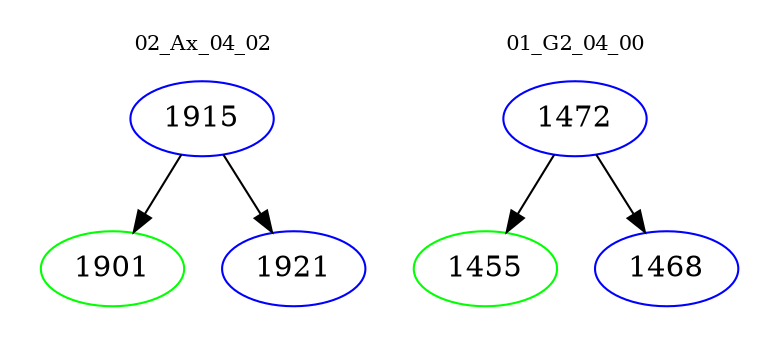 digraph{
subgraph cluster_0 {
color = white
label = "02_Ax_04_02";
fontsize=10;
T0_1915 [label="1915", color="blue"]
T0_1915 -> T0_1901 [color="black"]
T0_1901 [label="1901", color="green"]
T0_1915 -> T0_1921 [color="black"]
T0_1921 [label="1921", color="blue"]
}
subgraph cluster_1 {
color = white
label = "01_G2_04_00";
fontsize=10;
T1_1472 [label="1472", color="blue"]
T1_1472 -> T1_1455 [color="black"]
T1_1455 [label="1455", color="green"]
T1_1472 -> T1_1468 [color="black"]
T1_1468 [label="1468", color="blue"]
}
}
